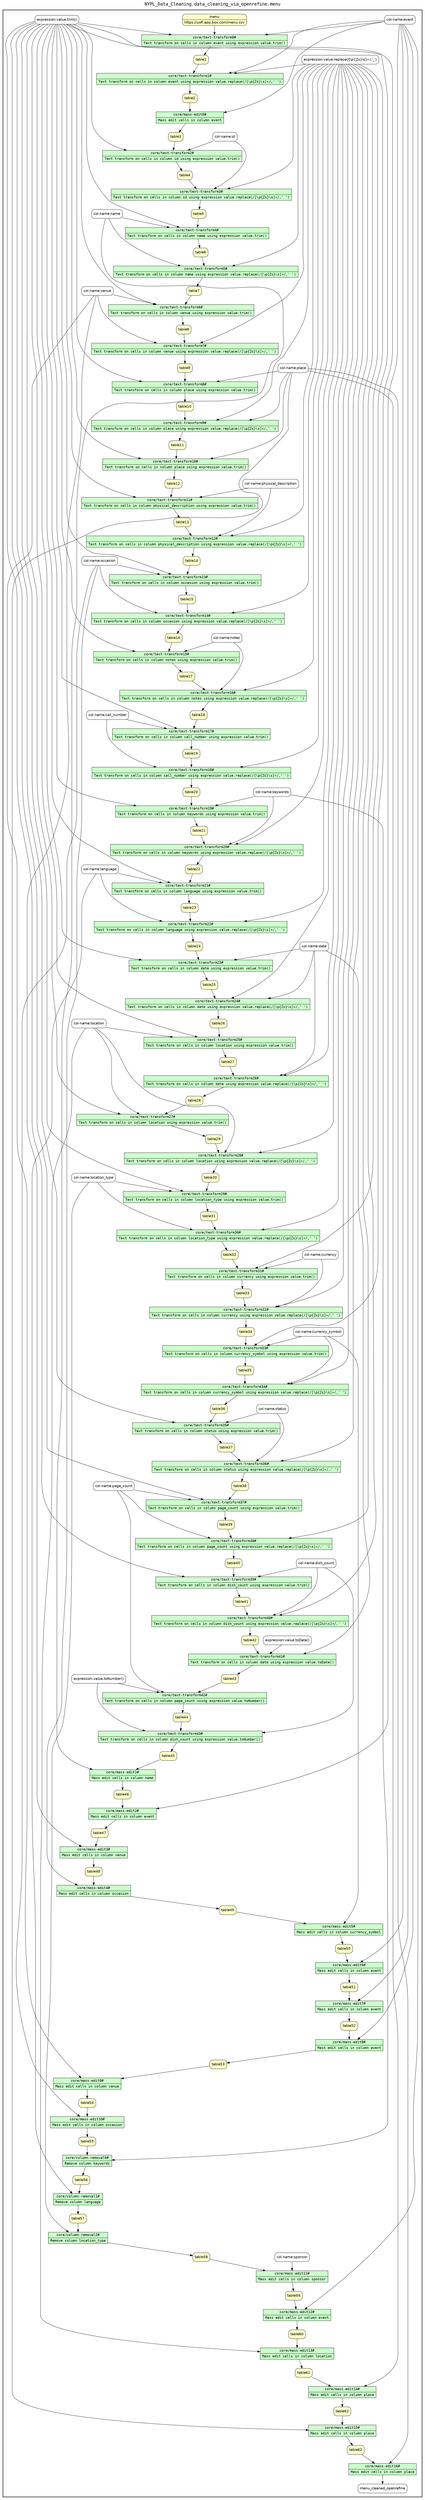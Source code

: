 
/* Start of top-level graph */
digraph Workflow {
rankdir=TB

/* Title for graph */
fontname=Courier; fontsize=18; labelloc=t
label="NYPL_Data_Cleaning.data_cleaning_via_openrefine.menu"

/* Start of double cluster for drawing box around nodes in workflow */
subgraph cluster_workflow_box_outer { label=""; color=black; penwidth=2
subgraph cluster_workflow_box_inner { label=""; color=white

/* Style for nodes representing atomic programs in workflow */
node[shape=box style=filled fillcolor="#CCFFCC" peripheries=1 fontname=Courier]

/* Nodes representing atomic programs in workflow */
"core/text-transform0#" [shape=record rankdir=LR label="{<f0> core/text-transform0# |<f1> Text transform on cells in column event using expression value.trim()}"];
"core/text-transform1#" [shape=record rankdir=LR label="{<f0> core/text-transform1# |<f1> Text transform on cells in column event using expression value.replace(/[\\p\{Zs\}\\s]+/,' ')}"];
"core/mass-edit0#" [shape=record rankdir=LR label="{<f0> core/mass-edit0# |<f1> Mass edit cells in column event}"];
"core/text-transform2#" [shape=record rankdir=LR label="{<f0> core/text-transform2# |<f1> Text transform on cells in column id using expression value.trim()}"];
"core/text-transform3#" [shape=record rankdir=LR label="{<f0> core/text-transform3# |<f1> Text transform on cells in column id using expression value.replace(/[\\p\{Zs\}\\s]+/,' ')}"];
"core/text-transform4#" [shape=record rankdir=LR label="{<f0> core/text-transform4# |<f1> Text transform on cells in column name using expression value.trim()}"];
"core/text-transform5#" [shape=record rankdir=LR label="{<f0> core/text-transform5# |<f1> Text transform on cells in column name using expression value.replace(/[\\p\{Zs\}\\s]+/,' ')}"];
"core/text-transform6#" [shape=record rankdir=LR label="{<f0> core/text-transform6# |<f1> Text transform on cells in column venue using expression value.trim()}"];
"core/text-transform7#" [shape=record rankdir=LR label="{<f0> core/text-transform7# |<f1> Text transform on cells in column venue using expression value.replace(/[\\p\{Zs\}\\s]+/,' ')}"];
"core/text-transform8#" [shape=record rankdir=LR label="{<f0> core/text-transform8# |<f1> Text transform on cells in column place using expression value.trim()}"];
"core/text-transform9#" [shape=record rankdir=LR label="{<f0> core/text-transform9# |<f1> Text transform on cells in column place using expression value.replace(/[\\p\{Zs\}\\s]+/,' ')}"];
"core/text-transform10#" [shape=record rankdir=LR label="{<f0> core/text-transform10# |<f1> Text transform on cells in column place using expression value.trim()}"];
"core/text-transform11#" [shape=record rankdir=LR label="{<f0> core/text-transform11# |<f1> Text transform on cells in column physical_description using expression value.trim()}"];
"core/text-transform12#" [shape=record rankdir=LR label="{<f0> core/text-transform12# |<f1> Text transform on cells in column physical_description using expression value.replace(/[\\p\{Zs\}\\s]+/,' ')}"];
"core/text-transform13#" [shape=record rankdir=LR label="{<f0> core/text-transform13# |<f1> Text transform on cells in column occasion using expression value.trim()}"];
"core/text-transform14#" [shape=record rankdir=LR label="{<f0> core/text-transform14# |<f1> Text transform on cells in column occasion using expression value.replace(/[\\p\{Zs\}\\s]+/,' ')}"];
"core/text-transform15#" [shape=record rankdir=LR label="{<f0> core/text-transform15# |<f1> Text transform on cells in column notes using expression value.trim()}"];
"core/text-transform16#" [shape=record rankdir=LR label="{<f0> core/text-transform16# |<f1> Text transform on cells in column notes using expression value.replace(/[\\p\{Zs\}\\s]+/,' ')}"];
"core/text-transform17#" [shape=record rankdir=LR label="{<f0> core/text-transform17# |<f1> Text transform on cells in column call_number using expression value.trim()}"];
"core/text-transform18#" [shape=record rankdir=LR label="{<f0> core/text-transform18# |<f1> Text transform on cells in column call_number using expression value.replace(/[\\p\{Zs\}\\s]+/,' ')}"];
"core/text-transform19#" [shape=record rankdir=LR label="{<f0> core/text-transform19# |<f1> Text transform on cells in column keywords using expression value.trim()}"];
"core/text-transform20#" [shape=record rankdir=LR label="{<f0> core/text-transform20# |<f1> Text transform on cells in column keywords using expression value.replace(/[\\p\{Zs\}\\s]+/,' ')}"];
"core/text-transform21#" [shape=record rankdir=LR label="{<f0> core/text-transform21# |<f1> Text transform on cells in column language using expression value.trim()}"];
"core/text-transform22#" [shape=record rankdir=LR label="{<f0> core/text-transform22# |<f1> Text transform on cells in column language using expression value.replace(/[\\p\{Zs\}\\s]+/,' ')}"];
"core/text-transform23#" [shape=record rankdir=LR label="{<f0> core/text-transform23# |<f1> Text transform on cells in column date using expression value.trim()}"];
"core/text-transform24#" [shape=record rankdir=LR label="{<f0> core/text-transform24# |<f1> Text transform on cells in column date using expression value.replace(/[\\p\{Zs\}\\s]+/,' ')}"];
"core/text-transform25#" [shape=record rankdir=LR label="{<f0> core/text-transform25# |<f1> Text transform on cells in column location using expression value.trim()}"];
"core/text-transform26#" [shape=record rankdir=LR label="{<f0> core/text-transform26# |<f1> Text transform on cells in column date using expression value.replace(/[\\p\{Zs\}\\s]+/,' ')}"];
"core/text-transform27#" [shape=record rankdir=LR label="{<f0> core/text-transform27# |<f1> Text transform on cells in column location using expression value.trim()}"];
"core/text-transform28#" [shape=record rankdir=LR label="{<f0> core/text-transform28# |<f1> Text transform on cells in column location using expression value.replace(/[\\p\{Zs\}\\s]+/,' ')}"];
"core/text-transform29#" [shape=record rankdir=LR label="{<f0> core/text-transform29# |<f1> Text transform on cells in column location_type using expression value.trim()}"];
"core/text-transform30#" [shape=record rankdir=LR label="{<f0> core/text-transform30# |<f1> Text transform on cells in column location_type using expression value.replace(/[\\p\{Zs\}\\s]+/,' ')}"];
"core/text-transform31#" [shape=record rankdir=LR label="{<f0> core/text-transform31# |<f1> Text transform on cells in column currency using expression value.trim()}"];
"core/text-transform32#" [shape=record rankdir=LR label="{<f0> core/text-transform32# |<f1> Text transform on cells in column currency using expression value.replace(/[\\p\{Zs\}\\s]+/,' ')}"];
"core/text-transform33#" [shape=record rankdir=LR label="{<f0> core/text-transform33# |<f1> Text transform on cells in column currency_symbol using expression value.trim()}"];
"core/text-transform34#" [shape=record rankdir=LR label="{<f0> core/text-transform34# |<f1> Text transform on cells in column currency_symbol using expression value.replace(/[\\p\{Zs\}\\s]+/,' ')}"];
"core/text-transform35#" [shape=record rankdir=LR label="{<f0> core/text-transform35# |<f1> Text transform on cells in column status using expression value.trim()}"];
"core/text-transform36#" [shape=record rankdir=LR label="{<f0> core/text-transform36# |<f1> Text transform on cells in column status using expression value.replace(/[\\p\{Zs\}\\s]+/,' ')}"];
"core/text-transform37#" [shape=record rankdir=LR label="{<f0> core/text-transform37# |<f1> Text transform on cells in column page_count using expression value.trim()}"];
"core/text-transform38#" [shape=record rankdir=LR label="{<f0> core/text-transform38# |<f1> Text transform on cells in column page_count using expression value.replace(/[\\p\{Zs\}\\s]+/,' ')}"];
"core/text-transform39#" [shape=record rankdir=LR label="{<f0> core/text-transform39# |<f1> Text transform on cells in column dish_count using expression value.trim()}"];
"core/text-transform40#" [shape=record rankdir=LR label="{<f0> core/text-transform40# |<f1> Text transform on cells in column dish_count using expression value.replace(/[\\p\{Zs\}\\s]+/,' ')}"];
"core/text-transform41#" [shape=record rankdir=LR label="{<f0> core/text-transform41# |<f1> Text transform on cells in column date using expression value.toDate()}"];
"core/text-transform42#" [shape=record rankdir=LR label="{<f0> core/text-transform42# |<f1> Text transform on cells in column page_count using expression value.toNumber()}"];
"core/text-transform43#" [shape=record rankdir=LR label="{<f0> core/text-transform43# |<f1> Text transform on cells in column dish_count using expression value.toNumber()}"];
"core/mass-edit1#" [shape=record rankdir=LR label="{<f0> core/mass-edit1# |<f1> Mass edit cells in column name}"];
"core/mass-edit2#" [shape=record rankdir=LR label="{<f0> core/mass-edit2# |<f1> Mass edit cells in column event}"];
"core/mass-edit3#" [shape=record rankdir=LR label="{<f0> core/mass-edit3# |<f1> Mass edit cells in column venue}"];
"core/mass-edit4#" [shape=record rankdir=LR label="{<f0> core/mass-edit4# |<f1> Mass edit cells in column occasion}"];
"core/mass-edit5#" [shape=record rankdir=LR label="{<f0> core/mass-edit5# |<f1> Mass edit cells in column currency_symbol}"];
"core/mass-edit6#" [shape=record rankdir=LR label="{<f0> core/mass-edit6# |<f1> Mass edit cells in column event}"];
"core/mass-edit7#" [shape=record rankdir=LR label="{<f0> core/mass-edit7# |<f1> Mass edit cells in column event}"];
"core/mass-edit8#" [shape=record rankdir=LR label="{<f0> core/mass-edit8# |<f1> Mass edit cells in column event}"];
"core/mass-edit9#" [shape=record rankdir=LR label="{<f0> core/mass-edit9# |<f1> Mass edit cells in column venue}"];
"core/mass-edit10#" [shape=record rankdir=LR label="{<f0> core/mass-edit10# |<f1> Mass edit cells in column occasion}"];
"core/column-removal0#" [shape=record rankdir=LR label="{<f0> core/column-removal0# |<f1> Remove column keywords}"];
"core/column-removal1#" [shape=record rankdir=LR label="{<f0> core/column-removal1# |<f1> Remove column language}"];
"core/column-removal2#" [shape=record rankdir=LR label="{<f0> core/column-removal2# |<f1> Remove column location_type}"];
"core/mass-edit11#" [shape=record rankdir=LR label="{<f0> core/mass-edit11# |<f1> Mass edit cells in column sponsor}"];
"core/mass-edit12#" [shape=record rankdir=LR label="{<f0> core/mass-edit12# |<f1> Mass edit cells in column event}"];
"core/mass-edit13#" [shape=record rankdir=LR label="{<f0> core/mass-edit13# |<f1> Mass edit cells in column location}"];
"core/mass-edit14#" [shape=record rankdir=LR label="{<f0> core/mass-edit14# |<f1> Mass edit cells in column place}"];
"core/mass-edit15#" [shape=record rankdir=LR label="{<f0> core/mass-edit15# |<f1> Mass edit cells in column place}"];
"core/mass-edit16#" [shape=record rankdir=LR label="{<f0> core/mass-edit16# |<f1> Mass edit cells in column place}"];

/* Style for nodes representing non-parameter data channels in workflow */
node[shape=box style="rounded,filled" fillcolor="#FFFFCC" peripheries=1 fontname=Helvetica]

/* Nodes for non-parameter data channels in workflow */
menu [shape=record rankdir=LR label="{<f0> menu |<f1> https\://uofi.app.box.com/menu.csv}"];
table1
table2
table3
table4
table5
table6
table7
table8
table9
table10
table11
table12
table13
table14
table15
table16
table17
table18
table19
table20
table21
table22
table23
table24
table25
table26
table27
table28
table29
table30
table31
table32
table33
table34
table35
table36
table37
table38
table39
table40
table41
table42
table43
table44
table45
table46
table47
table48
table49
table50
table51
table52
table53
table54
table55
table56
table57
table58
table59
table60
table61
table62
table63

/* Style for nodes representing parameter channels in workflow */
node[shape=box style="rounded,filled" fillcolor="#FCFCFC" peripheries=1 fontname=Helvetica]

/* Nodes representing parameter channels in workflow */
"col-name:event"
"expression:value.trim()"
"expression:value.replace(/[\\p{Zs}\\s]+/,'_')"
"col-name:id"
"col-name:name"
"col-name:venue"
"col-name:place"
"col-name:physical_description"
"col-name:occasion"
"col-name:notes"
"col-name:call_number"
"col-name:keywords"
"col-name:language"
"col-name:date"
"col-name:location"
"col-name:location_type"
"col-name:currency"
"col-name:currency_symbol"
"col-name:status"
"col-name:page_count"
"col-name:dish_count"
"expression:value.toDate()"
"expression:value.toNumber()"
"col-name:sponsor"

/* Edges representing connections between programs and channels */
"core/text-transform0#" -> table1
"col-name:event" -> "core/text-transform0#"
"expression:value.trim()" -> "core/text-transform0#"
menu -> "core/text-transform0#"
"core/text-transform1#" -> table2
"col-name:event" -> "core/text-transform1#"
"expression:value.replace(/[\\p{Zs}\\s]+/,'_')" -> "core/text-transform1#"
table1 -> "core/text-transform1#"
"core/mass-edit0#" -> table3
"col-name:event" -> "core/mass-edit0#"
table2 -> "core/mass-edit0#"
"core/text-transform2#" -> table4
"col-name:id" -> "core/text-transform2#"
"expression:value.trim()" -> "core/text-transform2#"
table3 -> "core/text-transform2#"
"core/text-transform3#" -> table5
"col-name:id" -> "core/text-transform3#"
"expression:value.replace(/[\\p{Zs}\\s]+/,'_')" -> "core/text-transform3#"
table4 -> "core/text-transform3#"
"core/text-transform4#" -> table6
"col-name:name" -> "core/text-transform4#"
"expression:value.trim()" -> "core/text-transform4#"
table5 -> "core/text-transform4#"
"core/text-transform5#" -> table7
"col-name:name" -> "core/text-transform5#"
"expression:value.replace(/[\\p{Zs}\\s]+/,'_')" -> "core/text-transform5#"
table6 -> "core/text-transform5#"
"core/text-transform6#" -> table8
"col-name:venue" -> "core/text-transform6#"
"expression:value.trim()" -> "core/text-transform6#"
table7 -> "core/text-transform6#"
"core/text-transform7#" -> table9
"col-name:venue" -> "core/text-transform7#"
"expression:value.replace(/[\\p{Zs}\\s]+/,'_')" -> "core/text-transform7#"
table8 -> "core/text-transform7#"
"core/text-transform8#" -> table10
"col-name:place" -> "core/text-transform8#"
"expression:value.trim()" -> "core/text-transform8#"
table9 -> "core/text-transform8#"
"core/text-transform9#" -> table11
"col-name:place" -> "core/text-transform9#"
"expression:value.replace(/[\\p{Zs}\\s]+/,'_')" -> "core/text-transform9#"
table10 -> "core/text-transform9#"
"core/text-transform10#" -> table12
"col-name:place" -> "core/text-transform10#"
"expression:value.trim()" -> "core/text-transform10#"
table11 -> "core/text-transform10#"
"core/text-transform11#" -> table13
"col-name:physical_description" -> "core/text-transform11#"
"expression:value.trim()" -> "core/text-transform11#"
table12 -> "core/text-transform11#"
"core/text-transform12#" -> table14
"col-name:physical_description" -> "core/text-transform12#"
"expression:value.replace(/[\\p{Zs}\\s]+/,'_')" -> "core/text-transform12#"
table13 -> "core/text-transform12#"
"core/text-transform13#" -> table15
"col-name:occasion" -> "core/text-transform13#"
"expression:value.trim()" -> "core/text-transform13#"
table14 -> "core/text-transform13#"
"core/text-transform14#" -> table16
"col-name:occasion" -> "core/text-transform14#"
"expression:value.replace(/[\\p{Zs}\\s]+/,'_')" -> "core/text-transform14#"
table15 -> "core/text-transform14#"
"core/text-transform15#" -> table17
"col-name:notes" -> "core/text-transform15#"
"expression:value.trim()" -> "core/text-transform15#"
table16 -> "core/text-transform15#"
"core/text-transform16#" -> table18
"col-name:notes" -> "core/text-transform16#"
"expression:value.replace(/[\\p{Zs}\\s]+/,'_')" -> "core/text-transform16#"
table17 -> "core/text-transform16#"
"core/text-transform17#" -> table19
"col-name:call_number" -> "core/text-transform17#"
"expression:value.trim()" -> "core/text-transform17#"
table18 -> "core/text-transform17#"
"core/text-transform18#" -> table20
"col-name:call_number" -> "core/text-transform18#"
"expression:value.replace(/[\\p{Zs}\\s]+/,'_')" -> "core/text-transform18#"
table19 -> "core/text-transform18#"
"core/text-transform19#" -> table21
"col-name:keywords" -> "core/text-transform19#"
"expression:value.trim()" -> "core/text-transform19#"
table20 -> "core/text-transform19#"
"core/text-transform20#" -> table22
"col-name:keywords" -> "core/text-transform20#"
"expression:value.replace(/[\\p{Zs}\\s]+/,'_')" -> "core/text-transform20#"
table21 -> "core/text-transform20#"
"core/text-transform21#" -> table23
"col-name:language" -> "core/text-transform21#"
"expression:value.trim()" -> "core/text-transform21#"
table22 -> "core/text-transform21#"
"core/text-transform22#" -> table24
"col-name:language" -> "core/text-transform22#"
"expression:value.replace(/[\\p{Zs}\\s]+/,'_')" -> "core/text-transform22#"
table23 -> "core/text-transform22#"
"core/text-transform23#" -> table25
"col-name:date" -> "core/text-transform23#"
"expression:value.trim()" -> "core/text-transform23#"
table24 -> "core/text-transform23#"
"core/text-transform24#" -> table26
"col-name:date" -> "core/text-transform24#"
"expression:value.replace(/[\\p{Zs}\\s]+/,'_')" -> "core/text-transform24#"
table25 -> "core/text-transform24#"
"core/text-transform25#" -> table27
"col-name:location" -> "core/text-transform25#"
"expression:value.trim()" -> "core/text-transform25#"
table26 -> "core/text-transform25#"
"core/text-transform26#" -> table28
"col-name:date" -> "core/text-transform26#"
"expression:value.replace(/[\\p{Zs}\\s]+/,'_')" -> "core/text-transform26#"
table27 -> "core/text-transform26#"
"core/text-transform27#" -> table29
"col-name:location" -> "core/text-transform27#"
"expression:value.trim()" -> "core/text-transform27#"
table28 -> "core/text-transform27#"
"core/text-transform28#" -> table30
"col-name:location" -> "core/text-transform28#"
"expression:value.replace(/[\\p{Zs}\\s]+/,'_')" -> "core/text-transform28#"
table29 -> "core/text-transform28#"
"core/text-transform29#" -> table31
"col-name:location_type" -> "core/text-transform29#"
"expression:value.trim()" -> "core/text-transform29#"
table30 -> "core/text-transform29#"
"core/text-transform30#" -> table32
"col-name:location_type" -> "core/text-transform30#"
"expression:value.replace(/[\\p{Zs}\\s]+/,'_')" -> "core/text-transform30#"
table31 -> "core/text-transform30#"
"core/text-transform31#" -> table33
"col-name:currency" -> "core/text-transform31#"
"expression:value.trim()" -> "core/text-transform31#"
table32 -> "core/text-transform31#"
"core/text-transform32#" -> table34
"col-name:currency" -> "core/text-transform32#"
"expression:value.replace(/[\\p{Zs}\\s]+/,'_')" -> "core/text-transform32#"
table33 -> "core/text-transform32#"
"core/text-transform33#" -> table35
"col-name:currency_symbol" -> "core/text-transform33#"
"expression:value.trim()" -> "core/text-transform33#"
table34 -> "core/text-transform33#"
"core/text-transform34#" -> table36
"col-name:currency_symbol" -> "core/text-transform34#"
"expression:value.replace(/[\\p{Zs}\\s]+/,'_')" -> "core/text-transform34#"
table35 -> "core/text-transform34#"
"core/text-transform35#" -> table37
"col-name:status" -> "core/text-transform35#"
"expression:value.trim()" -> "core/text-transform35#"
table36 -> "core/text-transform35#"
"core/text-transform36#" -> table38
"col-name:status" -> "core/text-transform36#"
"expression:value.replace(/[\\p{Zs}\\s]+/,'_')" -> "core/text-transform36#"
table37 -> "core/text-transform36#"
"core/text-transform37#" -> table39
"col-name:page_count" -> "core/text-transform37#"
"expression:value.trim()" -> "core/text-transform37#"
table38 -> "core/text-transform37#"
"core/text-transform38#" -> table40
"col-name:page_count" -> "core/text-transform38#"
"expression:value.replace(/[\\p{Zs}\\s]+/,'_')" -> "core/text-transform38#"
table39 -> "core/text-transform38#"
"core/text-transform39#" -> table41
"col-name:dish_count" -> "core/text-transform39#"
"expression:value.trim()" -> "core/text-transform39#"
table40 -> "core/text-transform39#"
"core/text-transform40#" -> table42
"col-name:dish_count" -> "core/text-transform40#"
"expression:value.replace(/[\\p{Zs}\\s]+/,'_')" -> "core/text-transform40#"
table41 -> "core/text-transform40#"
"core/text-transform41#" -> table43
"col-name:date" -> "core/text-transform41#"
"expression:value.toDate()" -> "core/text-transform41#"
table42 -> "core/text-transform41#"
"core/text-transform42#" -> table44
"col-name:page_count" -> "core/text-transform42#"
"expression:value.toNumber()" -> "core/text-transform42#"
table43 -> "core/text-transform42#"
"core/text-transform43#" -> table45
"col-name:dish_count" -> "core/text-transform43#"
"expression:value.toNumber()" -> "core/text-transform43#"
table44 -> "core/text-transform43#"
"core/mass-edit1#" -> table46
"col-name:name" -> "core/mass-edit1#"
table45 -> "core/mass-edit1#"
"core/mass-edit2#" -> table47
"col-name:event" -> "core/mass-edit2#"
table46 -> "core/mass-edit2#"
"core/mass-edit3#" -> table48
"col-name:venue" -> "core/mass-edit3#"
table47 -> "core/mass-edit3#"
"core/mass-edit4#" -> table49
"col-name:occasion" -> "core/mass-edit4#"
table48 -> "core/mass-edit4#"
"core/mass-edit5#" -> table50
"col-name:currency_symbol" -> "core/mass-edit5#"
table49 -> "core/mass-edit5#"
"core/mass-edit6#" -> table51
"col-name:event" -> "core/mass-edit6#"
table50 -> "core/mass-edit6#"
"core/mass-edit7#" -> table52
"col-name:event" -> "core/mass-edit7#"
table51 -> "core/mass-edit7#"
"core/mass-edit8#" -> table53
"col-name:event" -> "core/mass-edit8#"
table52 -> "core/mass-edit8#"
"core/mass-edit9#" -> table54
"col-name:venue" -> "core/mass-edit9#"
table53 -> "core/mass-edit9#"
"core/mass-edit10#" -> table55
"col-name:occasion" -> "core/mass-edit10#"
table54 -> "core/mass-edit10#"
"core/column-removal0#" -> table56
"col-name:keywords" -> "core/column-removal0#"
table55 -> "core/column-removal0#"
"core/column-removal1#" -> table57
"col-name:language" -> "core/column-removal1#"
table56 -> "core/column-removal1#"
"core/column-removal2#" -> table58
"col-name:location_type" -> "core/column-removal2#"
table57 -> "core/column-removal2#"
"core/mass-edit11#" -> table59
"col-name:sponsor" -> "core/mass-edit11#"
table58 -> "core/mass-edit11#"
"core/mass-edit12#" -> table60
"col-name:event" -> "core/mass-edit12#"
table59 -> "core/mass-edit12#"
"core/mass-edit13#" -> table61
"col-name:location" -> "core/mass-edit13#"
table60 -> "core/mass-edit13#"
"core/mass-edit14#" -> table62
"col-name:place" -> "core/mass-edit14#"
table61 -> "core/mass-edit14#"
"core/mass-edit15#" -> table63
"col-name:place" -> "core/mass-edit15#"
table62 -> "core/mass-edit15#"
"core/mass-edit16#" -> menu_cleaned_openrefine
"col-name:place" -> "core/mass-edit16#"
table63 -> "core/mass-edit16#"

/* End of double cluster for drawing box around nodes in workflow */
}}

/* End of top-level graph */
}
